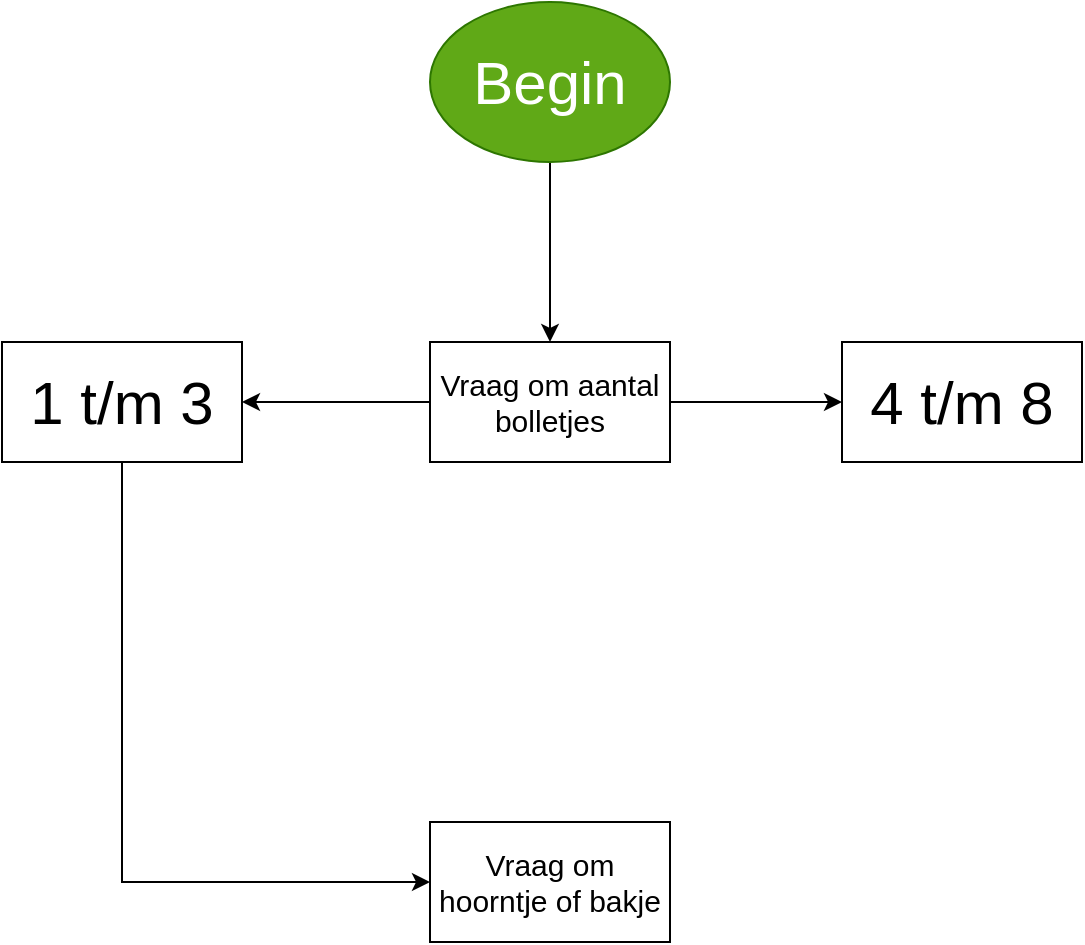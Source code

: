 <mxfile version="23.1.1" type="device">
  <diagram id="C5RBs43oDa-KdzZeNtuy" name="Page-1">
    <mxGraphModel dx="1042" dy="535" grid="1" gridSize="10" guides="1" tooltips="1" connect="1" arrows="1" fold="1" page="1" pageScale="1" pageWidth="827" pageHeight="1169" math="0" shadow="0">
      <root>
        <mxCell id="WIyWlLk6GJQsqaUBKTNV-0" />
        <mxCell id="WIyWlLk6GJQsqaUBKTNV-1" parent="WIyWlLk6GJQsqaUBKTNV-0" />
        <mxCell id="FWJda6RfkHRRVqKoRNyj-2" value="" style="edgeStyle=orthogonalEdgeStyle;rounded=0;orthogonalLoop=1;jettySize=auto;html=1;" edge="1" parent="WIyWlLk6GJQsqaUBKTNV-1" source="FWJda6RfkHRRVqKoRNyj-0" target="FWJda6RfkHRRVqKoRNyj-1">
          <mxGeometry relative="1" as="geometry" />
        </mxCell>
        <mxCell id="FWJda6RfkHRRVqKoRNyj-0" value="&lt;font style=&quot;font-size: 30px;&quot;&gt;Begin&lt;/font&gt;" style="ellipse;whiteSpace=wrap;html=1;fillColor=#60a917;strokeColor=#2D7600;fontColor=#ffffff;" vertex="1" parent="WIyWlLk6GJQsqaUBKTNV-1">
          <mxGeometry x="354" y="20" width="120" height="80" as="geometry" />
        </mxCell>
        <mxCell id="FWJda6RfkHRRVqKoRNyj-4" value="" style="edgeStyle=orthogonalEdgeStyle;rounded=0;orthogonalLoop=1;jettySize=auto;html=1;" edge="1" parent="WIyWlLk6GJQsqaUBKTNV-1" source="FWJda6RfkHRRVqKoRNyj-1" target="FWJda6RfkHRRVqKoRNyj-3">
          <mxGeometry relative="1" as="geometry" />
        </mxCell>
        <mxCell id="FWJda6RfkHRRVqKoRNyj-9" value="" style="edgeStyle=orthogonalEdgeStyle;rounded=0;orthogonalLoop=1;jettySize=auto;html=1;" edge="1" parent="WIyWlLk6GJQsqaUBKTNV-1" source="FWJda6RfkHRRVqKoRNyj-1" target="FWJda6RfkHRRVqKoRNyj-8">
          <mxGeometry relative="1" as="geometry" />
        </mxCell>
        <mxCell id="FWJda6RfkHRRVqKoRNyj-1" value="&lt;font style=&quot;font-size: 15px;&quot;&gt;Vraag om aantal bolletjes&lt;/font&gt;" style="whiteSpace=wrap;html=1;" vertex="1" parent="WIyWlLk6GJQsqaUBKTNV-1">
          <mxGeometry x="354" y="190" width="120" height="60" as="geometry" />
        </mxCell>
        <mxCell id="FWJda6RfkHRRVqKoRNyj-10" style="edgeStyle=orthogonalEdgeStyle;rounded=0;orthogonalLoop=1;jettySize=auto;html=1;entryX=0;entryY=0.5;entryDx=0;entryDy=0;exitX=0.5;exitY=1;exitDx=0;exitDy=0;" edge="1" parent="WIyWlLk6GJQsqaUBKTNV-1" source="FWJda6RfkHRRVqKoRNyj-3" target="FWJda6RfkHRRVqKoRNyj-5">
          <mxGeometry relative="1" as="geometry" />
        </mxCell>
        <mxCell id="FWJda6RfkHRRVqKoRNyj-3" value="&lt;font style=&quot;font-size: 30px;&quot;&gt;1 t/m 3&lt;/font&gt;" style="whiteSpace=wrap;html=1;" vertex="1" parent="WIyWlLk6GJQsqaUBKTNV-1">
          <mxGeometry x="140" y="190" width="120" height="60" as="geometry" />
        </mxCell>
        <mxCell id="FWJda6RfkHRRVqKoRNyj-5" value="&lt;font style=&quot;font-size: 15px;&quot;&gt;Vraag om hoorntje of bakje&lt;/font&gt;" style="whiteSpace=wrap;html=1;" vertex="1" parent="WIyWlLk6GJQsqaUBKTNV-1">
          <mxGeometry x="354" y="430" width="120" height="60" as="geometry" />
        </mxCell>
        <mxCell id="FWJda6RfkHRRVqKoRNyj-8" value="&lt;font style=&quot;font-size: 30px;&quot;&gt;4 t/m 8&lt;/font&gt;" style="whiteSpace=wrap;html=1;" vertex="1" parent="WIyWlLk6GJQsqaUBKTNV-1">
          <mxGeometry x="560" y="190" width="120" height="60" as="geometry" />
        </mxCell>
      </root>
    </mxGraphModel>
  </diagram>
</mxfile>
